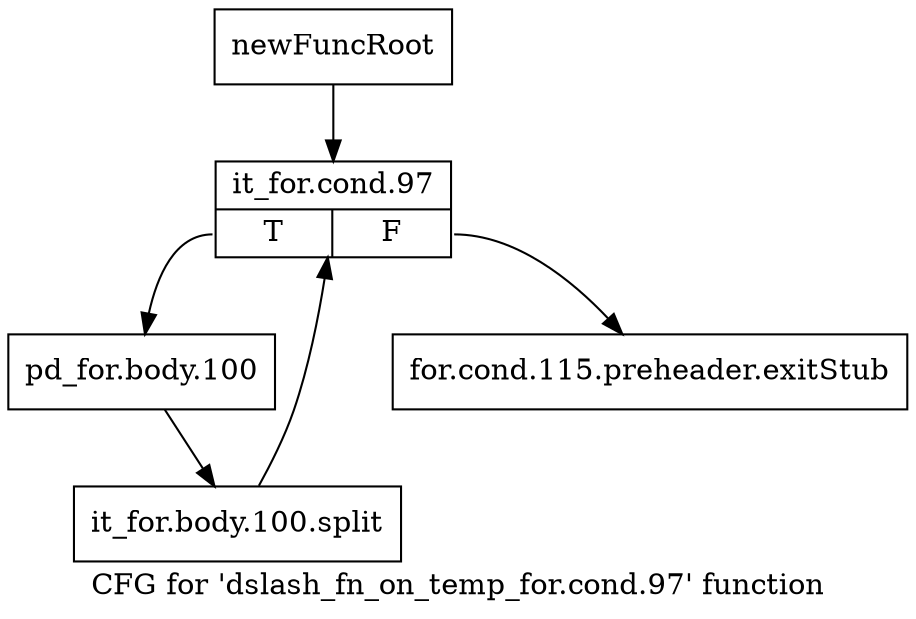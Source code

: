digraph "CFG for 'dslash_fn_on_temp_for.cond.97' function" {
	label="CFG for 'dslash_fn_on_temp_for.cond.97' function";

	Node0x1af0520 [shape=record,label="{newFuncRoot}"];
	Node0x1af0520 -> Node0x1af0990;
	Node0x1af0940 [shape=record,label="{for.cond.115.preheader.exitStub}"];
	Node0x1af0990 [shape=record,label="{it_for.cond.97|{<s0>T|<s1>F}}"];
	Node0x1af0990:s0 -> Node0x1af09e0;
	Node0x1af0990:s1 -> Node0x1af0940;
	Node0x1af09e0 [shape=record,label="{pd_for.body.100}"];
	Node0x1af09e0 -> Node0x1cb1f30;
	Node0x1cb1f30 [shape=record,label="{it_for.body.100.split}"];
	Node0x1cb1f30 -> Node0x1af0990;
}
